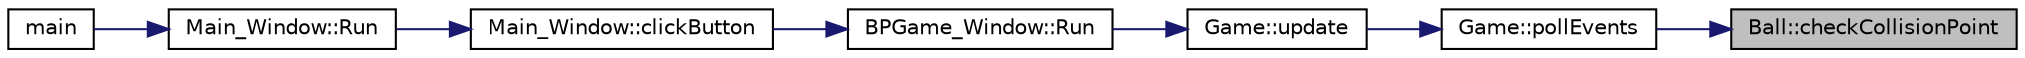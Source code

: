 digraph "Ball::checkCollisionPoint"
{
 // LATEX_PDF_SIZE
  edge [fontname="Helvetica",fontsize="10",labelfontname="Helvetica",labelfontsize="10"];
  node [fontname="Helvetica",fontsize="10",shape=record];
  rankdir="RL";
  Node1 [label="Ball::checkCollisionPoint",height=0.2,width=0.4,color="black", fillcolor="grey75", style="filled", fontcolor="black",tooltip="Funcion encargada de verificar si el mouse se encuentra encima de la bola."];
  Node1 -> Node2 [dir="back",color="midnightblue",fontsize="10",style="solid",fontname="Helvetica"];
  Node2 [label="Game::pollEvents",height=0.2,width=0.4,color="black", fillcolor="white", style="filled",URL="$classGame.html#a8ea4777fdc751b40f778997b76ee7cf9",tooltip=" "];
  Node2 -> Node3 [dir="back",color="midnightblue",fontsize="10",style="solid",fontname="Helvetica"];
  Node3 [label="Game::update",height=0.2,width=0.4,color="black", fillcolor="white", style="filled",URL="$classGame.html#a79df6376b332d63c9eca0dcee30305c3",tooltip=" "];
  Node3 -> Node4 [dir="back",color="midnightblue",fontsize="10",style="solid",fontname="Helvetica"];
  Node4 [label="BPGame_Window::Run",height=0.2,width=0.4,color="black", fillcolor="white", style="filled",URL="$classBPGame__Window.html#af16ea50673729421b824d00b57769c7b",tooltip="Run the window for the BP Game."];
  Node4 -> Node5 [dir="back",color="midnightblue",fontsize="10",style="solid",fontname="Helvetica"];
  Node5 [label="Main_Window::clickButton",height=0.2,width=0.4,color="black", fillcolor="white", style="filled",URL="$classMain__Window.html#a502bce91d1c3e08d193eb817c9b79f00",tooltip="It is called if the mouse is left clicked, and changes the window if the click was over a button."];
  Node5 -> Node6 [dir="back",color="midnightblue",fontsize="10",style="solid",fontname="Helvetica"];
  Node6 [label="Main_Window::Run",height=0.2,width=0.4,color="black", fillcolor="white", style="filled",URL="$classMain__Window.html#ae90070ea093f89d1f207b686e6e569a3",tooltip="Initializes the menu window."];
  Node6 -> Node7 [dir="back",color="midnightblue",fontsize="10",style="solid",fontname="Helvetica"];
  Node7 [label="main",height=0.2,width=0.4,color="black", fillcolor="white", style="filled",URL="$main_8cpp.html#ae66f6b31b5ad750f1fe042a706a4e3d4",tooltip=" "];
}
